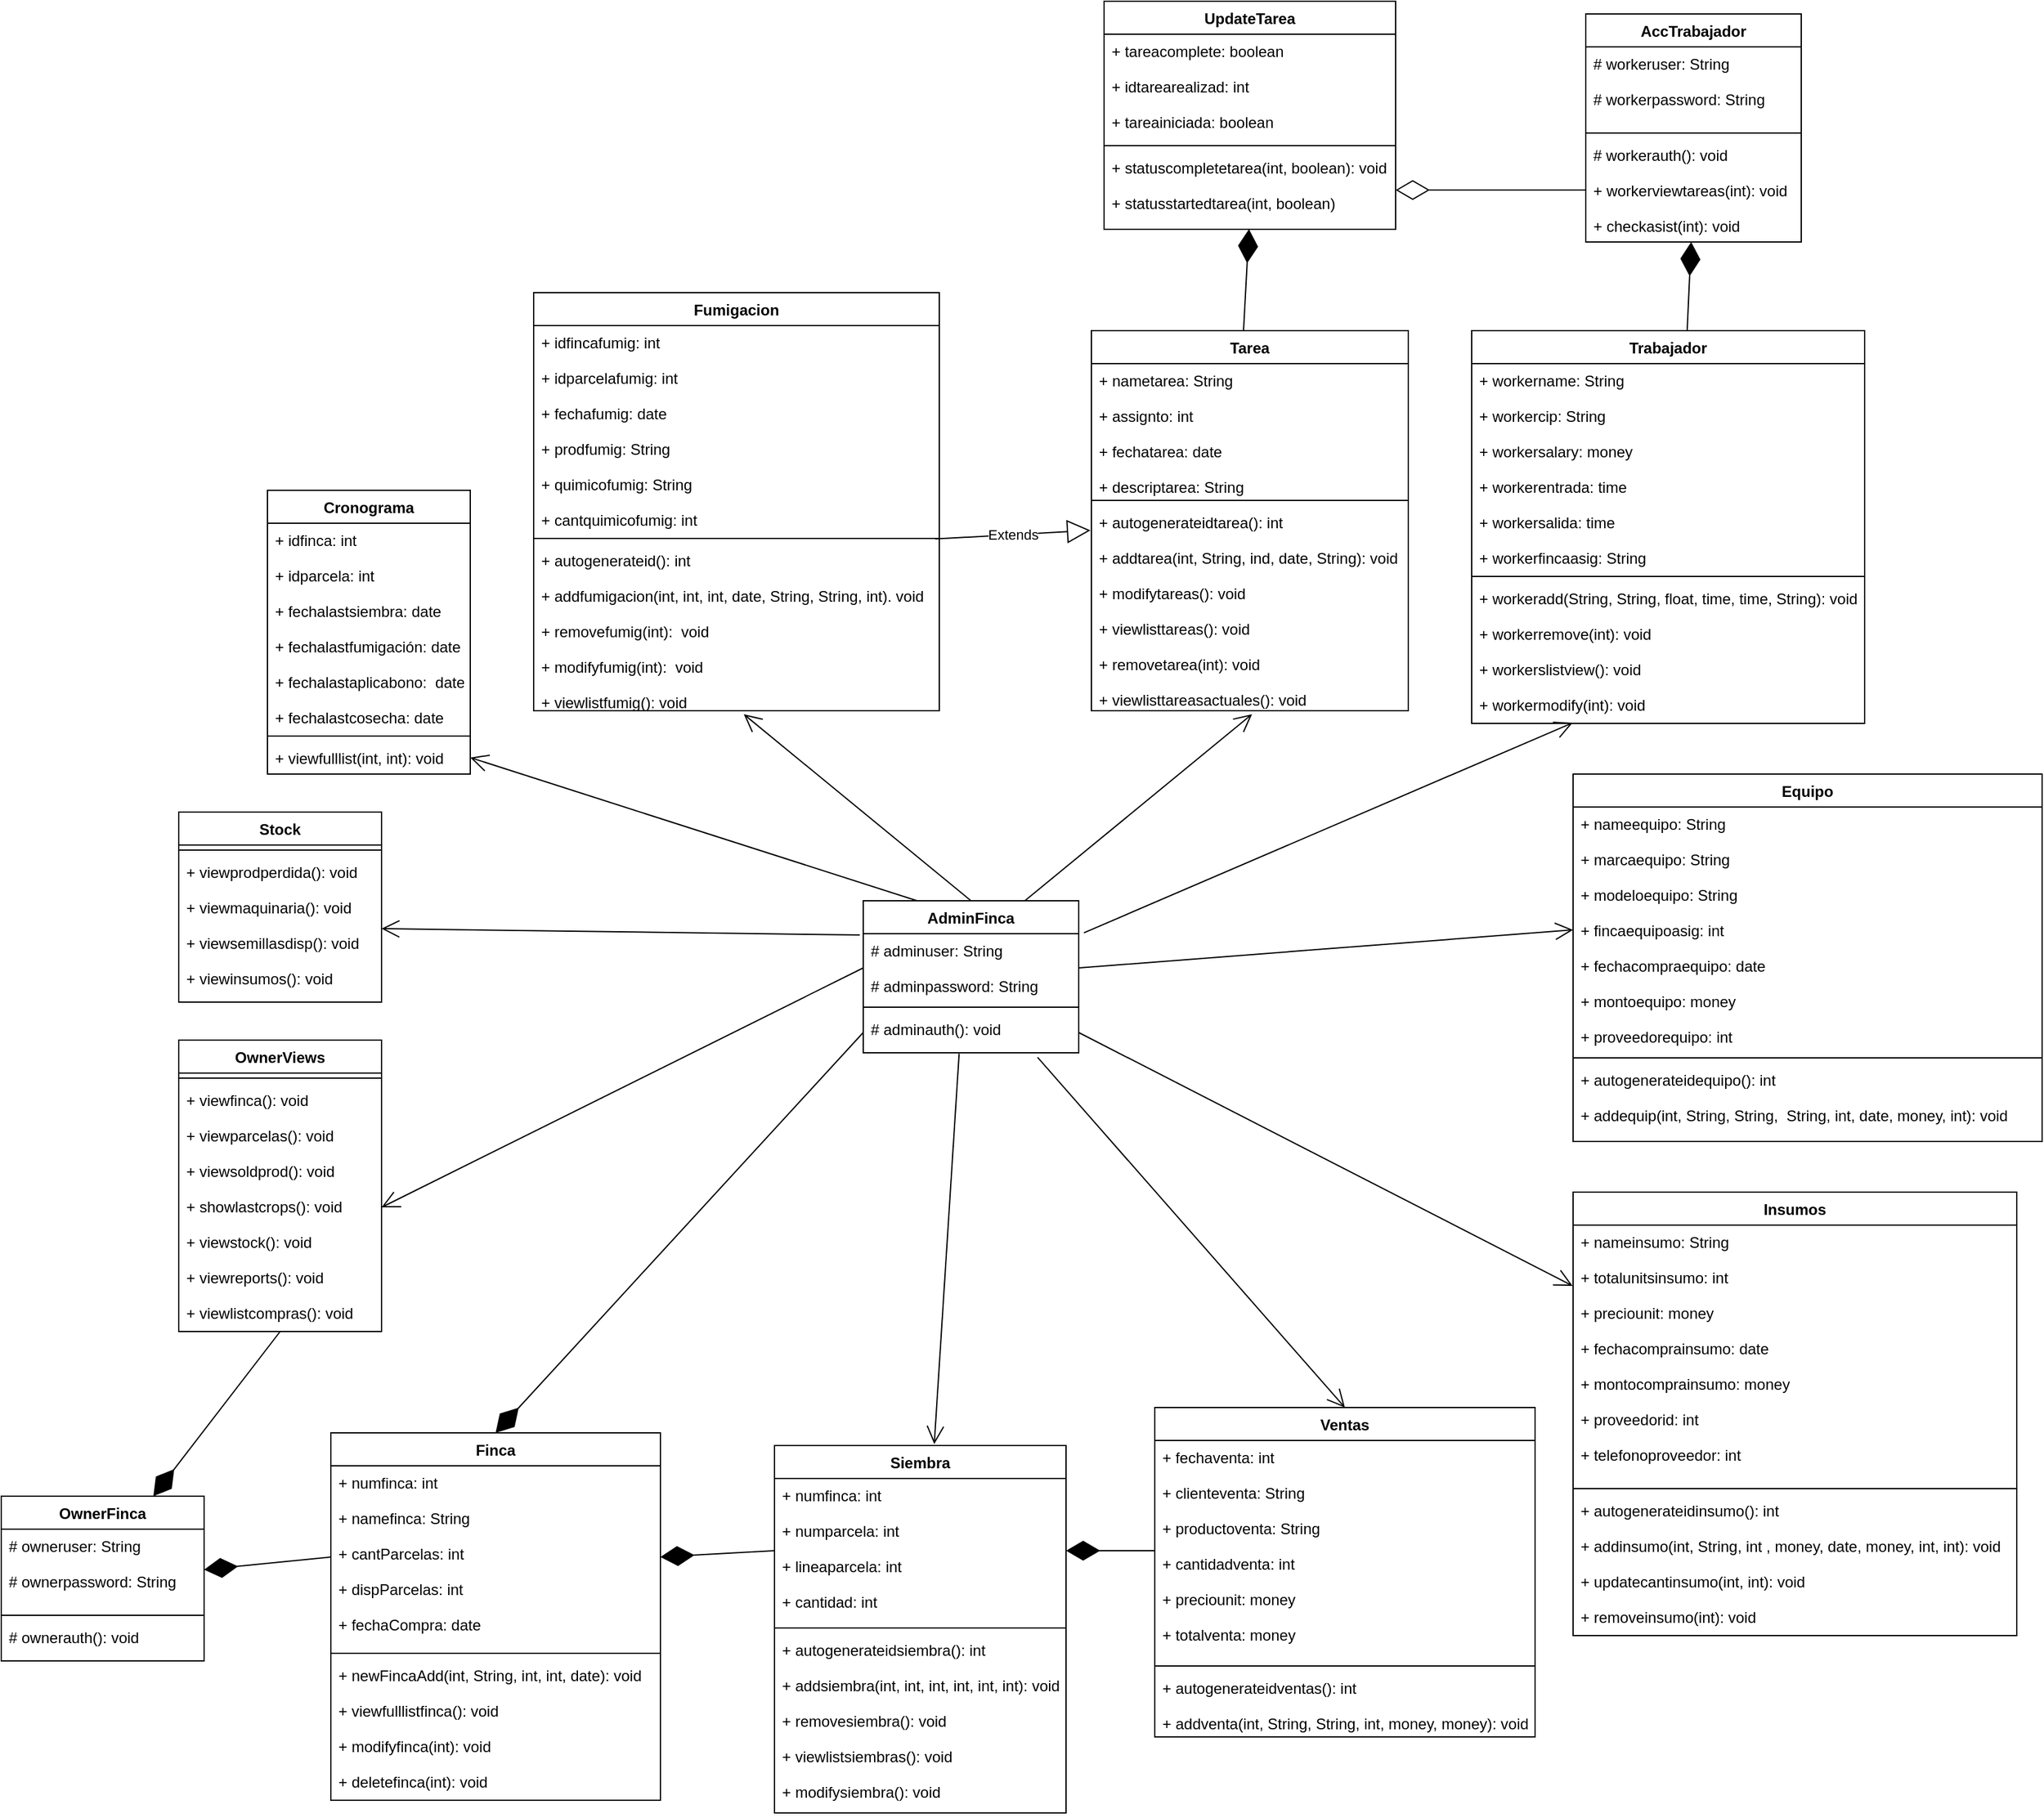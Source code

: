 <mxfile version="13.3.9" type="device"><diagram id="C5RBs43oDa-KdzZeNtuy" name="Page-1"><mxGraphModel dx="2595" dy="1518" grid="1" gridSize="10" guides="1" tooltips="1" connect="1" arrows="1" fold="1" page="1" pageScale="1" pageWidth="1654" pageHeight="2336" math="0" shadow="0"><root><mxCell id="WIyWlLk6GJQsqaUBKTNV-0"/><mxCell id="WIyWlLk6GJQsqaUBKTNV-1" parent="WIyWlLk6GJQsqaUBKTNV-0"/><mxCell id="LKGFDu17KVUHGteIHlrO-70" value="" style="endArrow=open;endFill=1;endSize=12;html=1;entryX=0;entryY=0.5;entryDx=0;entryDy=0;exitX=1;exitY=0.5;exitDx=0;exitDy=0;" edge="1" parent="WIyWlLk6GJQsqaUBKTNV-1" source="LKGFDu17KVUHGteIHlrO-5" target="LKGFDu17KVUHGteIHlrO-40"><mxGeometry width="160" relative="1" as="geometry"><mxPoint x="492" y="1133" as="sourcePoint"/><mxPoint x="652" y="1133" as="targetPoint"/></mxGeometry></mxCell><mxCell id="LKGFDu17KVUHGteIHlrO-72" value="" style="endArrow=open;endFill=1;endSize=12;html=1;exitX=0.25;exitY=0;exitDx=0;exitDy=0;entryX=1;entryY=0.5;entryDx=0;entryDy=0;" edge="1" parent="WIyWlLk6GJQsqaUBKTNV-1" source="LKGFDu17KVUHGteIHlrO-4" target="LKGFDu17KVUHGteIHlrO-62"><mxGeometry width="160" relative="1" as="geometry"><mxPoint x="82" y="1563" as="sourcePoint"/><mxPoint x="242" y="1563" as="targetPoint"/></mxGeometry></mxCell><mxCell id="LKGFDu17KVUHGteIHlrO-73" value="" style="endArrow=open;endFill=1;endSize=12;html=1;entryX=-0.001;entryY=0.235;entryDx=0;entryDy=0;exitX=1;exitY=0.5;exitDx=0;exitDy=0;entryPerimeter=0;" edge="1" parent="WIyWlLk6GJQsqaUBKTNV-1" source="LKGFDu17KVUHGteIHlrO-7" target="LKGFDu17KVUHGteIHlrO-44"><mxGeometry width="160" relative="1" as="geometry"><mxPoint x="842" y="1333" as="sourcePoint"/><mxPoint x="1002" y="1333" as="targetPoint"/></mxGeometry></mxCell><mxCell id="LKGFDu17KVUHGteIHlrO-74" value="" style="endArrow=open;endFill=1;endSize=12;html=1;exitX=0;exitY=0.5;exitDx=0;exitDy=0;entryX=1;entryY=0.5;entryDx=0;entryDy=0;" edge="1" parent="WIyWlLk6GJQsqaUBKTNV-1" source="LKGFDu17KVUHGteIHlrO-5" target="LKGFDu17KVUHGteIHlrO-23"><mxGeometry width="160" relative="1" as="geometry"><mxPoint x="482" y="1183" as="sourcePoint"/><mxPoint x="642" y="1183" as="targetPoint"/></mxGeometry></mxCell><mxCell id="LKGFDu17KVUHGteIHlrO-75" value="" style="endArrow=open;endFill=1;endSize=12;html=1;exitX=-0.016;exitY=0.019;exitDx=0;exitDy=0;exitPerimeter=0;entryX=1;entryY=0.5;entryDx=0;entryDy=0;" edge="1" parent="WIyWlLk6GJQsqaUBKTNV-1" source="LKGFDu17KVUHGteIHlrO-5" target="LKGFDu17KVUHGteIHlrO-26"><mxGeometry width="160" relative="1" as="geometry"><mxPoint x="552" y="1293" as="sourcePoint"/><mxPoint x="432" y="1023" as="targetPoint"/></mxGeometry></mxCell><mxCell id="LKGFDu17KVUHGteIHlrO-76" value="" style="endArrow=open;endFill=1;endSize=12;html=1;entryX=0.518;entryY=1.021;entryDx=0;entryDy=0;entryPerimeter=0;exitX=0.5;exitY=0;exitDx=0;exitDy=0;" edge="1" parent="WIyWlLk6GJQsqaUBKTNV-1" source="LKGFDu17KVUHGteIHlrO-4" target="LKGFDu17KVUHGteIHlrO-58"><mxGeometry width="160" relative="1" as="geometry"><mxPoint x="777" y="1143" as="sourcePoint"/><mxPoint x="712" y="1363" as="targetPoint"/></mxGeometry></mxCell><mxCell id="LKGFDu17KVUHGteIHlrO-81" value="Extends" style="endArrow=block;endSize=16;endFill=0;html=1;entryX=-0.003;entryY=0.121;entryDx=0;entryDy=0;entryPerimeter=0;exitX=0.99;exitY=0.554;exitDx=0;exitDy=0;exitPerimeter=0;" edge="1" parent="WIyWlLk6GJQsqaUBKTNV-1" source="LKGFDu17KVUHGteIHlrO-57" target="LKGFDu17KVUHGteIHlrO-38"><mxGeometry width="160" relative="1" as="geometry"><mxPoint x="702" y="873" as="sourcePoint"/><mxPoint x="862" y="873" as="targetPoint"/></mxGeometry></mxCell><mxCell id="LKGFDu17KVUHGteIHlrO-84" value="" style="endArrow=diamondThin;endFill=1;endSize=24;html=1;exitX=0.5;exitY=1;exitDx=0;exitDy=0;exitPerimeter=0;entryX=0.75;entryY=0;entryDx=0;entryDy=0;" edge="1" parent="WIyWlLk6GJQsqaUBKTNV-1" source="LKGFDu17KVUHGteIHlrO-23" target="LKGFDu17KVUHGteIHlrO-16"><mxGeometry width="160" relative="1" as="geometry"><mxPoint x="82" y="1573" as="sourcePoint"/><mxPoint x="242" y="1573" as="targetPoint"/></mxGeometry></mxCell><mxCell id="LKGFDu17KVUHGteIHlrO-85" value="" style="endArrow=diamondThin;endFill=1;endSize=24;html=1;entryX=0.5;entryY=0;entryDx=0;entryDy=0;exitX=0;exitY=0.5;exitDx=0;exitDy=0;" edge="1" parent="WIyWlLk6GJQsqaUBKTNV-1" source="LKGFDu17KVUHGteIHlrO-7" target="Qqyq7eR_6TjcxGLykmB0-5"><mxGeometry width="160" relative="1" as="geometry"><mxPoint x="732" y="1453" as="sourcePoint"/><mxPoint x="672" y="1483" as="targetPoint"/></mxGeometry></mxCell><mxCell id="LKGFDu17KVUHGteIHlrO-86" value="" style="endArrow=open;endFill=1;endSize=12;html=1;exitX=0.445;exitY=1.022;exitDx=0;exitDy=0;exitPerimeter=0;entryX=0.548;entryY=-0.004;entryDx=0;entryDy=0;entryPerimeter=0;" edge="1" parent="WIyWlLk6GJQsqaUBKTNV-1" source="LKGFDu17KVUHGteIHlrO-7" target="LKGFDu17KVUHGteIHlrO-31"><mxGeometry width="160" relative="1" as="geometry"><mxPoint x="802" y="1433" as="sourcePoint"/><mxPoint x="962" y="1433" as="targetPoint"/></mxGeometry></mxCell><mxCell id="LKGFDu17KVUHGteIHlrO-87" value="" style="endArrow=open;endFill=1;endSize=12;html=1;exitX=0.809;exitY=1.112;exitDx=0;exitDy=0;exitPerimeter=0;entryX=0.5;entryY=0;entryDx=0;entryDy=0;" edge="1" parent="WIyWlLk6GJQsqaUBKTNV-1" source="LKGFDu17KVUHGteIHlrO-7" target="LKGFDu17KVUHGteIHlrO-47"><mxGeometry width="160" relative="1" as="geometry"><mxPoint x="912" y="1443" as="sourcePoint"/><mxPoint x="1072" y="1443" as="targetPoint"/></mxGeometry></mxCell><mxCell id="LKGFDu17KVUHGteIHlrO-88" value="" style="endArrow=open;endFill=1;endSize=12;html=1;exitX=0.75;exitY=0;exitDx=0;exitDy=0;entryX=0.507;entryY=1.017;entryDx=0;entryDy=0;entryPerimeter=0;" edge="1" parent="WIyWlLk6GJQsqaUBKTNV-1" source="LKGFDu17KVUHGteIHlrO-4" target="LKGFDu17KVUHGteIHlrO-38"><mxGeometry width="160" relative="1" as="geometry"><mxPoint x="842" y="1123" as="sourcePoint"/><mxPoint x="1002" y="1123" as="targetPoint"/></mxGeometry></mxCell><mxCell id="LKGFDu17KVUHGteIHlrO-89" value="" style="endArrow=open;endFill=1;endSize=12;html=1;exitX=1.024;exitY=-0.013;exitDx=0;exitDy=0;exitPerimeter=0;entryX=0.257;entryY=0.996;entryDx=0;entryDy=0;entryPerimeter=0;" edge="1" parent="WIyWlLk6GJQsqaUBKTNV-1" source="LKGFDu17KVUHGteIHlrO-5" target="LKGFDu17KVUHGteIHlrO-30"><mxGeometry width="160" relative="1" as="geometry"><mxPoint x="912" y="1133" as="sourcePoint"/><mxPoint x="1072" y="1133" as="targetPoint"/></mxGeometry></mxCell><mxCell id="LKGFDu17KVUHGteIHlrO-90" value="" style="endArrow=diamondThin;endFill=1;endSize=24;html=1;entryX=1;entryY=0.5;entryDx=0;entryDy=0;exitX=0;exitY=0.5;exitDx=0;exitDy=0;" edge="1" parent="WIyWlLk6GJQsqaUBKTNV-1" source="LKGFDu17KVUHGteIHlrO-32" target="Qqyq7eR_6TjcxGLykmB0-6"><mxGeometry width="160" relative="1" as="geometry"><mxPoint x="662" y="1963" as="sourcePoint"/><mxPoint x="822" y="1963" as="targetPoint"/></mxGeometry></mxCell><mxCell id="LKGFDu17KVUHGteIHlrO-91" value="" style="endArrow=diamondThin;endFill=1;endSize=24;html=1;entryX=1;entryY=0.5;entryDx=0;entryDy=0;" edge="1" parent="WIyWlLk6GJQsqaUBKTNV-1" source="LKGFDu17KVUHGteIHlrO-48" target="LKGFDu17KVUHGteIHlrO-32"><mxGeometry width="160" relative="1" as="geometry"><mxPoint x="842" y="1933" as="sourcePoint"/><mxPoint x="1002" y="1933" as="targetPoint"/></mxGeometry></mxCell><mxCell id="LKGFDu17KVUHGteIHlrO-92" value="" style="endArrow=diamondThin;endFill=0;endSize=24;html=1;exitX=0;exitY=0.5;exitDx=0;exitDy=0;entryX=1;entryY=0.5;entryDx=0;entryDy=0;" edge="1" parent="WIyWlLk6GJQsqaUBKTNV-1" source="LKGFDu17KVUHGteIHlrO-15" target="LKGFDu17KVUHGteIHlrO-54"><mxGeometry width="160" relative="1" as="geometry"><mxPoint x="1122" y="563" as="sourcePoint"/><mxPoint x="1222" y="523" as="targetPoint"/></mxGeometry></mxCell><mxCell id="LKGFDu17KVUHGteIHlrO-35" value="Tarea" style="swimlane;fontStyle=1;align=center;verticalAlign=top;childLayout=stackLayout;horizontal=1;startSize=26;horizontalStack=0;resizeParent=1;resizeParentMax=0;resizeLast=0;collapsible=1;marginBottom=0;" vertex="1" parent="WIyWlLk6GJQsqaUBKTNV-1"><mxGeometry x="882" y="713" width="250" height="300" as="geometry"/></mxCell><mxCell id="LKGFDu17KVUHGteIHlrO-68" value="" style="endArrow=diamondThin;endFill=1;endSize=24;html=1;entryX=0.497;entryY=0.998;entryDx=0;entryDy=0;entryPerimeter=0;" edge="1" parent="LKGFDu17KVUHGteIHlrO-35" target="LKGFDu17KVUHGteIHlrO-54"><mxGeometry width="160" relative="1" as="geometry"><mxPoint x="120" as="sourcePoint"/><mxPoint x="120" y="-77" as="targetPoint"/></mxGeometry></mxCell><mxCell id="LKGFDu17KVUHGteIHlrO-36" value="+ nametarea: String&#10;&#10;+ assignto: int&#10;&#10;+ fechatarea: date&#10;&#10;+ descriptarea: String" style="text;strokeColor=none;fillColor=none;align=left;verticalAlign=top;spacingLeft=4;spacingRight=4;overflow=hidden;rotatable=0;points=[[0,0.5],[1,0.5]];portConstraint=eastwest;" vertex="1" parent="LKGFDu17KVUHGteIHlrO-35"><mxGeometry y="26" width="250" height="104" as="geometry"/></mxCell><mxCell id="LKGFDu17KVUHGteIHlrO-37" value="" style="line;strokeWidth=1;fillColor=none;align=left;verticalAlign=middle;spacingTop=-1;spacingLeft=3;spacingRight=3;rotatable=0;labelPosition=right;points=[];portConstraint=eastwest;" vertex="1" parent="LKGFDu17KVUHGteIHlrO-35"><mxGeometry y="130" width="250" height="8" as="geometry"/></mxCell><mxCell id="LKGFDu17KVUHGteIHlrO-38" value="+ autogenerateidtarea(): int&#10;&#10;+ addtarea(int, String, ind, date, String): void&#10;&#10;+ modifytareas(): void&#10;&#10;+ viewlisttareas(): void&#10;&#10;+ removetarea(int): void&#10;&#10;+ viewlisttareasactuales(): void" style="text;strokeColor=none;fillColor=none;align=left;verticalAlign=top;spacingLeft=4;spacingRight=4;overflow=hidden;rotatable=0;points=[[0,0.5],[1,0.5]];portConstraint=eastwest;" vertex="1" parent="LKGFDu17KVUHGteIHlrO-35"><mxGeometry y="138" width="250" height="162" as="geometry"/></mxCell><mxCell id="LKGFDu17KVUHGteIHlrO-55" value="Fumigacion" style="swimlane;fontStyle=1;align=center;verticalAlign=top;childLayout=stackLayout;horizontal=1;startSize=26;horizontalStack=0;resizeParent=1;resizeParentMax=0;resizeLast=0;collapsible=1;marginBottom=0;labelBackgroundColor=none;" vertex="1" parent="WIyWlLk6GJQsqaUBKTNV-1"><mxGeometry x="442" y="683" width="320" height="330" as="geometry"/></mxCell><mxCell id="LKGFDu17KVUHGteIHlrO-56" value="+ idfincafumig: int&#10;&#10;+ idparcelafumig: int&#10;&#10;+ fechafumig: date&#10;&#10;+ prodfumig: String&#10;&#10;+ quimicofumig: String&#10;&#10;+ cantquimicofumig: int" style="text;strokeColor=none;fillColor=none;align=left;verticalAlign=top;spacingLeft=4;spacingRight=4;overflow=hidden;rotatable=0;points=[[0,0.5],[1,0.5]];portConstraint=eastwest;" vertex="1" parent="LKGFDu17KVUHGteIHlrO-55"><mxGeometry y="26" width="320" height="164" as="geometry"/></mxCell><mxCell id="LKGFDu17KVUHGteIHlrO-57" value="" style="line;strokeWidth=1;fillColor=none;align=left;verticalAlign=middle;spacingTop=-1;spacingLeft=3;spacingRight=3;rotatable=0;labelPosition=right;points=[];portConstraint=eastwest;" vertex="1" parent="LKGFDu17KVUHGteIHlrO-55"><mxGeometry y="190" width="320" height="8" as="geometry"/></mxCell><mxCell id="LKGFDu17KVUHGteIHlrO-58" value="+ autogenerateid(): int&#10;&#10;+ addfumigacion(int, int, int, date, String, String, int). void&#10;&#10;+ removefumig(int):  void&#10;&#10;+ modifyfumig(int):  void&#10;&#10;+ viewlistfumig(): void" style="text;strokeColor=none;fillColor=none;align=left;verticalAlign=top;spacingLeft=4;spacingRight=4;overflow=hidden;rotatable=0;points=[[0,0.5],[1,0.5]];portConstraint=eastwest;" vertex="1" parent="LKGFDu17KVUHGteIHlrO-55"><mxGeometry y="198" width="320" height="132" as="geometry"/></mxCell><mxCell id="LKGFDu17KVUHGteIHlrO-51" value="UpdateTarea" style="swimlane;fontStyle=1;align=center;verticalAlign=top;childLayout=stackLayout;horizontal=1;startSize=26;horizontalStack=0;resizeParent=1;resizeParentMax=0;resizeLast=0;collapsible=1;marginBottom=0;" vertex="1" parent="WIyWlLk6GJQsqaUBKTNV-1"><mxGeometry x="892" y="453" width="230" height="180" as="geometry"/></mxCell><mxCell id="LKGFDu17KVUHGteIHlrO-52" value="+ tareacomplete: boolean&#10;&#10;+ idtarearealizad: int&#10;&#10;+ tareainiciada: boolean" style="text;strokeColor=none;fillColor=none;align=left;verticalAlign=top;spacingLeft=4;spacingRight=4;overflow=hidden;rotatable=0;points=[[0,0.5],[1,0.5]];portConstraint=eastwest;" vertex="1" parent="LKGFDu17KVUHGteIHlrO-51"><mxGeometry y="26" width="230" height="84" as="geometry"/></mxCell><mxCell id="LKGFDu17KVUHGteIHlrO-53" value="" style="line;strokeWidth=1;fillColor=none;align=left;verticalAlign=middle;spacingTop=-1;spacingLeft=3;spacingRight=3;rotatable=0;labelPosition=right;points=[];portConstraint=eastwest;" vertex="1" parent="LKGFDu17KVUHGteIHlrO-51"><mxGeometry y="110" width="230" height="8" as="geometry"/></mxCell><mxCell id="LKGFDu17KVUHGteIHlrO-54" value="+ statuscompletetarea(int, boolean): void&#10;&#10;+ statusstartedtarea(int, boolean)" style="text;strokeColor=none;fillColor=none;align=left;verticalAlign=top;spacingLeft=4;spacingRight=4;overflow=hidden;rotatable=0;points=[[0,0.5],[1,0.5]];portConstraint=eastwest;" vertex="1" parent="LKGFDu17KVUHGteIHlrO-51"><mxGeometry y="118" width="230" height="62" as="geometry"/></mxCell><mxCell id="LKGFDu17KVUHGteIHlrO-12" value="AccTrabajador" style="swimlane;fontStyle=1;align=center;verticalAlign=top;childLayout=stackLayout;horizontal=1;startSize=26;horizontalStack=0;resizeParent=1;resizeParentMax=0;resizeLast=0;collapsible=1;marginBottom=0;" vertex="1" parent="WIyWlLk6GJQsqaUBKTNV-1"><mxGeometry x="1272" y="463" width="170" height="180" as="geometry"/></mxCell><mxCell id="LKGFDu17KVUHGteIHlrO-13" value="# workeruser: String&#10;&#10;# workerpassword: String" style="text;strokeColor=none;fillColor=none;align=left;verticalAlign=top;spacingLeft=4;spacingRight=4;overflow=hidden;rotatable=0;points=[[0,0.5],[1,0.5]];portConstraint=eastwest;" vertex="1" parent="LKGFDu17KVUHGteIHlrO-12"><mxGeometry y="26" width="170" height="64" as="geometry"/></mxCell><mxCell id="LKGFDu17KVUHGteIHlrO-14" value="" style="line;strokeWidth=1;fillColor=none;align=left;verticalAlign=middle;spacingTop=-1;spacingLeft=3;spacingRight=3;rotatable=0;labelPosition=right;points=[];portConstraint=eastwest;" vertex="1" parent="LKGFDu17KVUHGteIHlrO-12"><mxGeometry y="90" width="170" height="8" as="geometry"/></mxCell><mxCell id="LKGFDu17KVUHGteIHlrO-15" value="# workerauth(): void&#10;&#10;+ workerviewtareas(int): void&#10;&#10;+ checkasist(int): void" style="text;strokeColor=none;fillColor=none;align=left;verticalAlign=top;spacingLeft=4;spacingRight=4;overflow=hidden;rotatable=0;points=[[0,0.5],[1,0.5]];portConstraint=eastwest;" vertex="1" parent="LKGFDu17KVUHGteIHlrO-12"><mxGeometry y="98" width="170" height="82" as="geometry"/></mxCell><mxCell id="LKGFDu17KVUHGteIHlrO-20" value="OwnerViews" style="swimlane;fontStyle=1;align=center;verticalAlign=top;childLayout=stackLayout;horizontal=1;startSize=26;horizontalStack=0;resizeParent=1;resizeParentMax=0;resizeLast=0;collapsible=1;marginBottom=0;" vertex="1" parent="WIyWlLk6GJQsqaUBKTNV-1"><mxGeometry x="162" y="1273" width="160" height="230" as="geometry"/></mxCell><mxCell id="LKGFDu17KVUHGteIHlrO-22" value="" style="line;strokeWidth=1;fillColor=none;align=left;verticalAlign=middle;spacingTop=-1;spacingLeft=3;spacingRight=3;rotatable=0;labelPosition=right;points=[];portConstraint=eastwest;" vertex="1" parent="LKGFDu17KVUHGteIHlrO-20"><mxGeometry y="26" width="160" height="8" as="geometry"/></mxCell><mxCell id="LKGFDu17KVUHGteIHlrO-23" value="+ viewfinca(): void&#10;&#10;+ viewparcelas(): void&#10;&#10;+ viewsoldprod(): void&#10;&#10;+ showlastcrops(): void&#10;&#10;+ viewstock(): void&#10;&#10;+ viewreports(): void&#10;&#10;+ viewlistcompras(): void" style="text;strokeColor=none;fillColor=none;align=left;verticalAlign=top;spacingLeft=4;spacingRight=4;overflow=hidden;rotatable=0;points=[[0,0.5],[1,0.5]];portConstraint=eastwest;" vertex="1" parent="LKGFDu17KVUHGteIHlrO-20"><mxGeometry y="34" width="160" height="196" as="geometry"/></mxCell><mxCell id="LKGFDu17KVUHGteIHlrO-24" value="Stock" style="swimlane;fontStyle=1;align=center;verticalAlign=top;childLayout=stackLayout;horizontal=1;startSize=26;horizontalStack=0;resizeParent=1;resizeParentMax=0;resizeLast=0;collapsible=1;marginBottom=0;" vertex="1" parent="WIyWlLk6GJQsqaUBKTNV-1"><mxGeometry x="162" y="1093" width="160" height="150" as="geometry"/></mxCell><mxCell id="LKGFDu17KVUHGteIHlrO-25" value="" style="line;strokeWidth=1;fillColor=none;align=left;verticalAlign=middle;spacingTop=-1;spacingLeft=3;spacingRight=3;rotatable=0;labelPosition=right;points=[];portConstraint=eastwest;" vertex="1" parent="LKGFDu17KVUHGteIHlrO-24"><mxGeometry y="26" width="160" height="8" as="geometry"/></mxCell><mxCell id="LKGFDu17KVUHGteIHlrO-26" value="+ viewprodperdida(): void&#10;&#10;+ viewmaquinaria(): void&#10;&#10;+ viewsemillasdisp(): void&#10;&#10;+ viewinsumos(): void" style="text;strokeColor=none;fillColor=none;align=left;verticalAlign=top;spacingLeft=4;spacingRight=4;overflow=hidden;rotatable=0;points=[[0,0.5],[1,0.5]];portConstraint=eastwest;" vertex="1" parent="LKGFDu17KVUHGteIHlrO-24"><mxGeometry y="34" width="160" height="116" as="geometry"/></mxCell><mxCell id="LKGFDu17KVUHGteIHlrO-27" value="Trabajador" style="swimlane;fontStyle=1;align=center;verticalAlign=top;childLayout=stackLayout;horizontal=1;startSize=26;horizontalStack=0;resizeParent=1;resizeParentMax=0;resizeLast=0;collapsible=1;marginBottom=0;" vertex="1" parent="WIyWlLk6GJQsqaUBKTNV-1"><mxGeometry x="1182" y="713" width="310" height="310" as="geometry"/></mxCell><mxCell id="LKGFDu17KVUHGteIHlrO-69" value="" style="endArrow=diamondThin;endFill=1;endSize=24;html=1;" edge="1" parent="LKGFDu17KVUHGteIHlrO-27" target="LKGFDu17KVUHGteIHlrO-15"><mxGeometry width="160" relative="1" as="geometry"><mxPoint x="170" as="sourcePoint"/><mxPoint x="170" y="-78" as="targetPoint"/></mxGeometry></mxCell><mxCell id="LKGFDu17KVUHGteIHlrO-28" value="+ workername: String&#10;&#10;+ workercip: String&#10;&#10;+ workersalary: money&#10;&#10;+ workerentrada: time&#10;&#10;+ workersalida: time&#10;&#10;+ workerfincaasig: String" style="text;strokeColor=none;fillColor=none;align=left;verticalAlign=top;spacingLeft=4;spacingRight=4;overflow=hidden;rotatable=0;points=[[0,0.5],[1,0.5]];portConstraint=eastwest;" vertex="1" parent="LKGFDu17KVUHGteIHlrO-27"><mxGeometry y="26" width="310" height="164" as="geometry"/></mxCell><mxCell id="LKGFDu17KVUHGteIHlrO-29" value="" style="line;strokeWidth=1;fillColor=none;align=left;verticalAlign=middle;spacingTop=-1;spacingLeft=3;spacingRight=3;rotatable=0;labelPosition=right;points=[];portConstraint=eastwest;" vertex="1" parent="LKGFDu17KVUHGteIHlrO-27"><mxGeometry y="190" width="310" height="8" as="geometry"/></mxCell><mxCell id="LKGFDu17KVUHGteIHlrO-30" value="+ workeradd(String, String, float, time, time, String): void&#10;&#10;+ workerremove(int): void&#10;&#10;+ workerslistview(): void&#10;&#10;+ workermodify(int): void" style="text;strokeColor=none;fillColor=none;align=left;verticalAlign=top;spacingLeft=4;spacingRight=4;overflow=hidden;rotatable=0;points=[[0,0.5],[1,0.5]];portConstraint=eastwest;" vertex="1" parent="LKGFDu17KVUHGteIHlrO-27"><mxGeometry y="198" width="310" height="112" as="geometry"/></mxCell><mxCell id="LKGFDu17KVUHGteIHlrO-59" value="Cronograma" style="swimlane;fontStyle=1;align=center;verticalAlign=top;childLayout=stackLayout;horizontal=1;startSize=26;horizontalStack=0;resizeParent=1;resizeParentMax=0;resizeLast=0;collapsible=1;marginBottom=0;labelBackgroundColor=none;" vertex="1" parent="WIyWlLk6GJQsqaUBKTNV-1"><mxGeometry x="232" y="839" width="160" height="224" as="geometry"/></mxCell><mxCell id="LKGFDu17KVUHGteIHlrO-60" value="+ idfinca: int&#10;&#10;+ idparcela: int&#10;&#10;+ fechalastsiembra: date&#10;&#10;+ fechalastfumigación: date&#10;&#10;+ fechalastaplicabono:  date&#10;&#10;+ fechalastcosecha: date" style="text;strokeColor=none;fillColor=none;align=left;verticalAlign=top;spacingLeft=4;spacingRight=4;overflow=hidden;rotatable=0;points=[[0,0.5],[1,0.5]];portConstraint=eastwest;" vertex="1" parent="LKGFDu17KVUHGteIHlrO-59"><mxGeometry y="26" width="160" height="164" as="geometry"/></mxCell><mxCell id="LKGFDu17KVUHGteIHlrO-61" value="" style="line;strokeWidth=1;fillColor=none;align=left;verticalAlign=middle;spacingTop=-1;spacingLeft=3;spacingRight=3;rotatable=0;labelPosition=right;points=[];portConstraint=eastwest;" vertex="1" parent="LKGFDu17KVUHGteIHlrO-59"><mxGeometry y="190" width="160" height="8" as="geometry"/></mxCell><mxCell id="LKGFDu17KVUHGteIHlrO-62" value="+ viewfulllist(int, int): void" style="text;strokeColor=none;fillColor=none;align=left;verticalAlign=top;spacingLeft=4;spacingRight=4;overflow=hidden;rotatable=0;points=[[0,0.5],[1,0.5]];portConstraint=eastwest;" vertex="1" parent="LKGFDu17KVUHGteIHlrO-59"><mxGeometry y="198" width="160" height="26" as="geometry"/></mxCell><mxCell id="LKGFDu17KVUHGteIHlrO-4" value="AdminFinca" style="swimlane;fontStyle=1;align=center;verticalAlign=top;childLayout=stackLayout;horizontal=1;startSize=26;horizontalStack=0;resizeParent=1;resizeParentMax=0;resizeLast=0;collapsible=1;marginBottom=0;" vertex="1" parent="WIyWlLk6GJQsqaUBKTNV-1"><mxGeometry x="702" y="1163" width="170" height="120" as="geometry"/></mxCell><mxCell id="LKGFDu17KVUHGteIHlrO-5" value="# adminuser: String&#10;&#10;# adminpassword: String" style="text;strokeColor=none;fillColor=none;align=left;verticalAlign=top;spacingLeft=4;spacingRight=4;overflow=hidden;rotatable=0;points=[[0,0.5],[1,0.5]];portConstraint=eastwest;" vertex="1" parent="LKGFDu17KVUHGteIHlrO-4"><mxGeometry y="26" width="170" height="54" as="geometry"/></mxCell><mxCell id="LKGFDu17KVUHGteIHlrO-6" value="" style="line;strokeWidth=1;fillColor=none;align=left;verticalAlign=middle;spacingTop=-1;spacingLeft=3;spacingRight=3;rotatable=0;labelPosition=right;points=[];portConstraint=eastwest;" vertex="1" parent="LKGFDu17KVUHGteIHlrO-4"><mxGeometry y="80" width="170" height="8" as="geometry"/></mxCell><mxCell id="LKGFDu17KVUHGteIHlrO-7" value="# adminauth(): void" style="text;strokeColor=none;fillColor=none;align=left;verticalAlign=top;spacingLeft=4;spacingRight=4;overflow=hidden;rotatable=0;points=[[0,0.5],[1,0.5]];portConstraint=eastwest;" vertex="1" parent="LKGFDu17KVUHGteIHlrO-4"><mxGeometry y="88" width="170" height="32" as="geometry"/></mxCell><mxCell id="LKGFDu17KVUHGteIHlrO-39" value="Equipo" style="swimlane;fontStyle=1;align=center;verticalAlign=top;childLayout=stackLayout;horizontal=1;startSize=26;horizontalStack=0;resizeParent=1;resizeParentMax=0;resizeLast=0;collapsible=1;marginBottom=0;" vertex="1" parent="WIyWlLk6GJQsqaUBKTNV-1"><mxGeometry x="1262" y="1063" width="370" height="290" as="geometry"/></mxCell><mxCell id="LKGFDu17KVUHGteIHlrO-40" value="+ nameequipo: String&#10;&#10;+ marcaequipo: String&#10;&#10;+ modeloequipo: String&#10;&#10;+ fincaequipoasig: int&#10;&#10;+ fechacompraequipo: date&#10;&#10;+ montoequipo: money&#10;&#10;+ proveedorequipo: int" style="text;strokeColor=none;fillColor=none;align=left;verticalAlign=top;spacingLeft=4;spacingRight=4;overflow=hidden;rotatable=0;points=[[0,0.5],[1,0.5]];portConstraint=eastwest;" vertex="1" parent="LKGFDu17KVUHGteIHlrO-39"><mxGeometry y="26" width="370" height="194" as="geometry"/></mxCell><mxCell id="LKGFDu17KVUHGteIHlrO-41" value="" style="line;strokeWidth=1;fillColor=none;align=left;verticalAlign=middle;spacingTop=-1;spacingLeft=3;spacingRight=3;rotatable=0;labelPosition=right;points=[];portConstraint=eastwest;" vertex="1" parent="LKGFDu17KVUHGteIHlrO-39"><mxGeometry y="220" width="370" height="8" as="geometry"/></mxCell><mxCell id="LKGFDu17KVUHGteIHlrO-42" value="+ autogenerateidequipo(): int&#10;&#10;+ addequip(int, String, String,  String, int, date, money, int): void" style="text;strokeColor=none;fillColor=none;align=left;verticalAlign=top;spacingLeft=4;spacingRight=4;overflow=hidden;rotatable=0;points=[[0,0.5],[1,0.5]];portConstraint=eastwest;" vertex="1" parent="LKGFDu17KVUHGteIHlrO-39"><mxGeometry y="228" width="370" height="62" as="geometry"/></mxCell><mxCell id="LKGFDu17KVUHGteIHlrO-47" value="Ventas" style="swimlane;fontStyle=1;align=center;verticalAlign=top;childLayout=stackLayout;horizontal=1;startSize=26;horizontalStack=0;resizeParent=1;resizeParentMax=0;resizeLast=0;collapsible=1;marginBottom=0;" vertex="1" parent="WIyWlLk6GJQsqaUBKTNV-1"><mxGeometry x="932" y="1563" width="300" height="260" as="geometry"/></mxCell><mxCell id="LKGFDu17KVUHGteIHlrO-48" value="+ fechaventa: int&#10;&#10;+ clienteventa: String&#10;&#10;+ productoventa: String&#10;&#10;+ cantidadventa: int&#10;&#10;+ preciounit: money&#10;&#10;+ totalventa: money" style="text;strokeColor=none;fillColor=none;align=left;verticalAlign=top;spacingLeft=4;spacingRight=4;overflow=hidden;rotatable=0;points=[[0,0.5],[1,0.5]];portConstraint=eastwest;" vertex="1" parent="LKGFDu17KVUHGteIHlrO-47"><mxGeometry y="26" width="300" height="174" as="geometry"/></mxCell><mxCell id="LKGFDu17KVUHGteIHlrO-49" value="" style="line;strokeWidth=1;fillColor=none;align=left;verticalAlign=middle;spacingTop=-1;spacingLeft=3;spacingRight=3;rotatable=0;labelPosition=right;points=[];portConstraint=eastwest;" vertex="1" parent="LKGFDu17KVUHGteIHlrO-47"><mxGeometry y="200" width="300" height="8" as="geometry"/></mxCell><mxCell id="LKGFDu17KVUHGteIHlrO-50" value="+ autogenerateidventas(): int&#10;&#10;+ addventa(int, String, String, int, money, money): void" style="text;strokeColor=none;fillColor=none;align=left;verticalAlign=top;spacingLeft=4;spacingRight=4;overflow=hidden;rotatable=0;points=[[0,0.5],[1,0.5]];portConstraint=eastwest;" vertex="1" parent="LKGFDu17KVUHGteIHlrO-47"><mxGeometry y="208" width="300" height="52" as="geometry"/></mxCell><mxCell id="LKGFDu17KVUHGteIHlrO-16" value="OwnerFinca" style="swimlane;fontStyle=1;align=center;verticalAlign=top;childLayout=stackLayout;horizontal=1;startSize=26;horizontalStack=0;resizeParent=1;resizeParentMax=0;resizeLast=0;collapsible=1;marginBottom=0;" vertex="1" parent="WIyWlLk6GJQsqaUBKTNV-1"><mxGeometry x="22" y="1633" width="160" height="130" as="geometry"/></mxCell><mxCell id="LKGFDu17KVUHGteIHlrO-17" value="# owneruser: String&#10;&#10;# ownerpassword: String" style="text;strokeColor=none;fillColor=none;align=left;verticalAlign=top;spacingLeft=4;spacingRight=4;overflow=hidden;rotatable=0;points=[[0,0.5],[1,0.5]];portConstraint=eastwest;" vertex="1" parent="LKGFDu17KVUHGteIHlrO-16"><mxGeometry y="26" width="160" height="64" as="geometry"/></mxCell><mxCell id="LKGFDu17KVUHGteIHlrO-18" value="" style="line;strokeWidth=1;fillColor=none;align=left;verticalAlign=middle;spacingTop=-1;spacingLeft=3;spacingRight=3;rotatable=0;labelPosition=right;points=[];portConstraint=eastwest;" vertex="1" parent="LKGFDu17KVUHGteIHlrO-16"><mxGeometry y="90" width="160" height="8" as="geometry"/></mxCell><mxCell id="LKGFDu17KVUHGteIHlrO-19" value="# ownerauth(): void" style="text;strokeColor=none;fillColor=none;align=left;verticalAlign=top;spacingLeft=4;spacingRight=4;overflow=hidden;rotatable=0;points=[[0,0.5],[1,0.5]];portConstraint=eastwest;" vertex="1" parent="LKGFDu17KVUHGteIHlrO-16"><mxGeometry y="98" width="160" height="32" as="geometry"/></mxCell><mxCell id="Qqyq7eR_6TjcxGLykmB0-5" value="Finca" style="swimlane;fontStyle=1;align=center;verticalAlign=top;childLayout=stackLayout;horizontal=1;startSize=26;horizontalStack=0;resizeParent=1;resizeParentMax=0;resizeLast=0;collapsible=1;marginBottom=0;" parent="WIyWlLk6GJQsqaUBKTNV-1" vertex="1"><mxGeometry x="282" y="1583" width="260" height="290" as="geometry"/></mxCell><mxCell id="Qqyq7eR_6TjcxGLykmB0-6" value="+ numfinca: int&#10;&#10;+ namefinca: String&#10;&#10;+ cantParcelas: int&#10;&#10;+ dispParcelas: int&#10;&#10;+ fechaCompra: date" style="text;strokeColor=none;fillColor=none;align=left;verticalAlign=top;spacingLeft=4;spacingRight=4;overflow=hidden;rotatable=0;points=[[0,0.5],[1,0.5]];portConstraint=eastwest;" parent="Qqyq7eR_6TjcxGLykmB0-5" vertex="1"><mxGeometry y="26" width="260" height="144" as="geometry"/></mxCell><mxCell id="Qqyq7eR_6TjcxGLykmB0-7" value="" style="line;strokeWidth=1;fillColor=none;align=left;verticalAlign=middle;spacingTop=-1;spacingLeft=3;spacingRight=3;rotatable=0;labelPosition=right;points=[];portConstraint=eastwest;" parent="Qqyq7eR_6TjcxGLykmB0-5" vertex="1"><mxGeometry y="170" width="260" height="8" as="geometry"/></mxCell><mxCell id="Qqyq7eR_6TjcxGLykmB0-8" value="+ newFincaAdd(int, String, int, int, date): void&#10;&#10;+ viewfulllistfinca(): void&#10;&#10;+ modifyfinca(int): void&#10;&#10;+ deletefinca(int): void" style="text;strokeColor=none;fillColor=none;align=left;verticalAlign=top;spacingLeft=4;spacingRight=4;overflow=hidden;rotatable=0;points=[[0,0.5],[1,0.5]];portConstraint=eastwest;labelBackgroundColor=none;" parent="Qqyq7eR_6TjcxGLykmB0-5" vertex="1"><mxGeometry y="178" width="260" height="112" as="geometry"/></mxCell><mxCell id="LKGFDu17KVUHGteIHlrO-31" value="Siembra" style="swimlane;fontStyle=1;align=center;verticalAlign=top;childLayout=stackLayout;horizontal=1;startSize=26;horizontalStack=0;resizeParent=1;resizeParentMax=0;resizeLast=0;collapsible=1;marginBottom=0;" vertex="1" parent="WIyWlLk6GJQsqaUBKTNV-1"><mxGeometry x="632" y="1593" width="230" height="290" as="geometry"/></mxCell><mxCell id="LKGFDu17KVUHGteIHlrO-32" value="+ numfinca: int&#10;&#10;+ numparcela: int&#10;&#10;+ lineaparcela: int&#10;&#10;+ cantidad: int" style="text;strokeColor=none;fillColor=none;align=left;verticalAlign=top;spacingLeft=4;spacingRight=4;overflow=hidden;rotatable=0;points=[[0,0.5],[1,0.5]];portConstraint=eastwest;" vertex="1" parent="LKGFDu17KVUHGteIHlrO-31"><mxGeometry y="26" width="230" height="114" as="geometry"/></mxCell><mxCell id="LKGFDu17KVUHGteIHlrO-33" value="" style="line;strokeWidth=1;fillColor=none;align=left;verticalAlign=middle;spacingTop=-1;spacingLeft=3;spacingRight=3;rotatable=0;labelPosition=right;points=[];portConstraint=eastwest;" vertex="1" parent="LKGFDu17KVUHGteIHlrO-31"><mxGeometry y="140" width="230" height="8" as="geometry"/></mxCell><mxCell id="LKGFDu17KVUHGteIHlrO-34" value="+ autogenerateidsiembra(): int&#10;&#10;+ addsiembra(int, int, int, int, int, int): void&#10;&#10;+ removesiembra(): void&#10;&#10;+ viewlistsiembras(): void&#10;&#10;+ modifysiembra(): void" style="text;strokeColor=none;fillColor=none;align=left;verticalAlign=top;spacingLeft=4;spacingRight=4;overflow=hidden;rotatable=0;points=[[0,0.5],[1,0.5]];portConstraint=eastwest;" vertex="1" parent="LKGFDu17KVUHGteIHlrO-31"><mxGeometry y="148" width="230" height="142" as="geometry"/></mxCell><mxCell id="LKGFDu17KVUHGteIHlrO-43" value="Insumos" style="swimlane;fontStyle=1;align=center;verticalAlign=top;childLayout=stackLayout;horizontal=1;startSize=26;horizontalStack=0;resizeParent=1;resizeParentMax=0;resizeLast=0;collapsible=1;marginBottom=0;" vertex="1" parent="WIyWlLk6GJQsqaUBKTNV-1"><mxGeometry x="1262" y="1393" width="350" height="350" as="geometry"/></mxCell><mxCell id="LKGFDu17KVUHGteIHlrO-44" value="+ nameinsumo: String&#10;&#10;+ totalunitsinsumo: int&#10;&#10;+ preciounit: money&#10;&#10;+ fechacomprainsumo: date&#10;&#10;+ montocomprainsumo: money&#10;&#10;+ proveedorid: int&#10;&#10;+ telefonoproveedor: int" style="text;strokeColor=none;fillColor=none;align=left;verticalAlign=top;spacingLeft=4;spacingRight=4;overflow=hidden;rotatable=0;points=[[0,0.5],[1,0.5]];portConstraint=eastwest;" vertex="1" parent="LKGFDu17KVUHGteIHlrO-43"><mxGeometry y="26" width="350" height="204" as="geometry"/></mxCell><mxCell id="LKGFDu17KVUHGteIHlrO-45" value="" style="line;strokeWidth=1;fillColor=none;align=left;verticalAlign=middle;spacingTop=-1;spacingLeft=3;spacingRight=3;rotatable=0;labelPosition=right;points=[];portConstraint=eastwest;" vertex="1" parent="LKGFDu17KVUHGteIHlrO-43"><mxGeometry y="230" width="350" height="8" as="geometry"/></mxCell><mxCell id="LKGFDu17KVUHGteIHlrO-46" value="+ autogenerateidinsumo(): int&#10;&#10;+ addinsumo(int, String, int , money, date, money, int, int): void&#10;&#10;+ updatecantinsumo(int, int): void&#10;&#10;+ removeinsumo(int): void" style="text;strokeColor=none;fillColor=none;align=left;verticalAlign=top;spacingLeft=4;spacingRight=4;overflow=hidden;rotatable=0;points=[[0,0.5],[1,0.5]];portConstraint=eastwest;" vertex="1" parent="LKGFDu17KVUHGteIHlrO-43"><mxGeometry y="238" width="350" height="112" as="geometry"/></mxCell><mxCell id="LKGFDu17KVUHGteIHlrO-93" value="" style="endArrow=diamondThin;endFill=1;endSize=24;html=1;entryX=1;entryY=0.5;entryDx=0;entryDy=0;exitX=0;exitY=0.5;exitDx=0;exitDy=0;" edge="1" parent="WIyWlLk6GJQsqaUBKTNV-1" source="Qqyq7eR_6TjcxGLykmB0-6" target="LKGFDu17KVUHGteIHlrO-17"><mxGeometry width="160" relative="1" as="geometry"><mxPoint x="50" y="1860" as="sourcePoint"/><mxPoint x="210" y="1860" as="targetPoint"/></mxGeometry></mxCell></root></mxGraphModel></diagram></mxfile>
